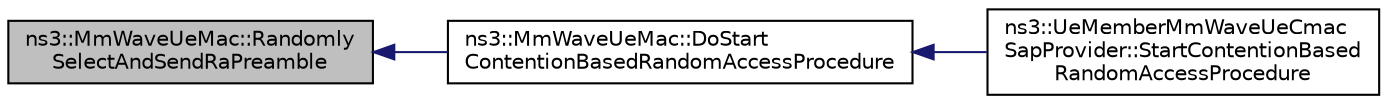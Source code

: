 digraph "ns3::MmWaveUeMac::RandomlySelectAndSendRaPreamble"
{
  edge [fontname="Helvetica",fontsize="10",labelfontname="Helvetica",labelfontsize="10"];
  node [fontname="Helvetica",fontsize="10",shape=record];
  rankdir="LR";
  Node1 [label="ns3::MmWaveUeMac::Randomly\lSelectAndSendRaPreamble",height=0.2,width=0.4,color="black", fillcolor="grey75", style="filled", fontcolor="black"];
  Node1 -> Node2 [dir="back",color="midnightblue",fontsize="10",style="solid"];
  Node2 [label="ns3::MmWaveUeMac::DoStart\lContentionBasedRandomAccessProcedure",height=0.2,width=0.4,color="black", fillcolor="white", style="filled",URL="$d7/d84/classns3_1_1MmWaveUeMac.html#abb871cbb9f4b9ea647db42848ba98044"];
  Node2 -> Node3 [dir="back",color="midnightblue",fontsize="10",style="solid"];
  Node3 [label="ns3::UeMemberMmWaveUeCmac\lSapProvider::StartContentionBased\lRandomAccessProcedure",height=0.2,width=0.4,color="black", fillcolor="white", style="filled",URL="$d7/da2/classns3_1_1UeMemberMmWaveUeCmacSapProvider.html#a39c8c8fdbb3e16d680e903600bfcf5c3"];
}
